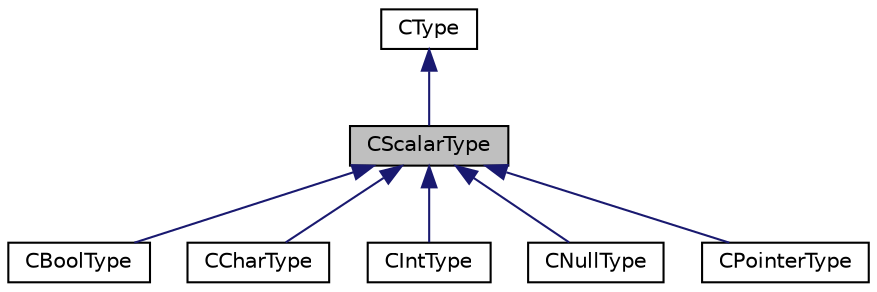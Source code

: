 digraph "CScalarType"
{
  edge [fontname="Helvetica",fontsize="10",labelfontname="Helvetica",labelfontsize="10"];
  node [fontname="Helvetica",fontsize="10",shape=record];
  Node0 [label="CScalarType",height=0.2,width=0.4,color="black", fillcolor="grey75", style="filled", fontcolor="black"];
  Node1 -> Node0 [dir="back",color="midnightblue",fontsize="10",style="solid",fontname="Helvetica"];
  Node1 [label="CType",height=0.2,width=0.4,color="black", fillcolor="white", style="filled",URL="$classCType.html",tooltip="SnuPL base type. "];
  Node0 -> Node2 [dir="back",color="midnightblue",fontsize="10",style="solid",fontname="Helvetica"];
  Node2 [label="CBoolType",height=0.2,width=0.4,color="black", fillcolor="white", style="filled",URL="$classCBoolType.html",tooltip="boolean type "];
  Node0 -> Node3 [dir="back",color="midnightblue",fontsize="10",style="solid",fontname="Helvetica"];
  Node3 [label="CCharType",height=0.2,width=0.4,color="black", fillcolor="white", style="filled",URL="$classCCharType.html",tooltip="char type "];
  Node0 -> Node4 [dir="back",color="midnightblue",fontsize="10",style="solid",fontname="Helvetica"];
  Node4 [label="CIntType",height=0.2,width=0.4,color="black", fillcolor="white", style="filled",URL="$classCIntType.html",tooltip="integer type "];
  Node0 -> Node5 [dir="back",color="midnightblue",fontsize="10",style="solid",fontname="Helvetica"];
  Node5 [label="CNullType",height=0.2,width=0.4,color="black", fillcolor="white", style="filled",URL="$classCNullType.html",tooltip="NULL type. "];
  Node0 -> Node6 [dir="back",color="midnightblue",fontsize="10",style="solid",fontname="Helvetica"];
  Node6 [label="CPointerType",height=0.2,width=0.4,color="black", fillcolor="white", style="filled",URL="$classCPointerType.html",tooltip="pointer type "];
}
